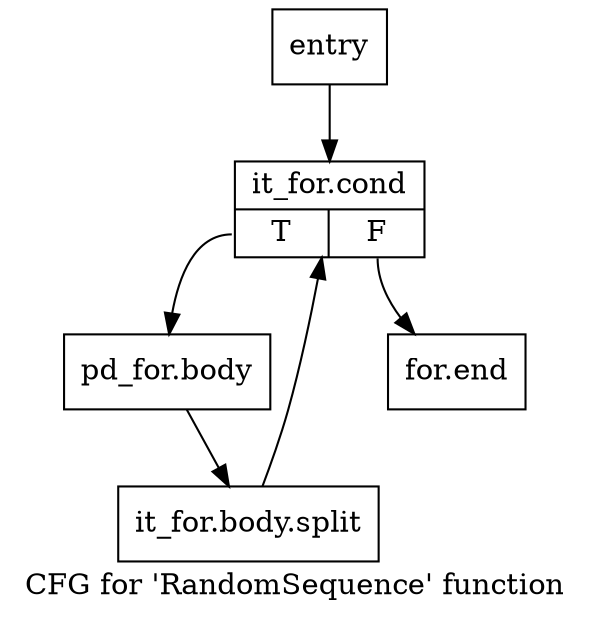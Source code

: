 digraph "CFG for 'RandomSequence' function" {
	label="CFG for 'RandomSequence' function";

	Node0x2de31a0 [shape=record,label="{entry}"];
	Node0x2de31a0 -> Node0x2de31f0;
	Node0x2de31f0 [shape=record,label="{it_for.cond|{<s0>T|<s1>F}}"];
	Node0x2de31f0:s0 -> Node0x2de3240;
	Node0x2de31f0:s1 -> Node0x2de3290;
	Node0x2de3240 [shape=record,label="{pd_for.body}"];
	Node0x2de3240 -> Node0x3728ee0;
	Node0x3728ee0 [shape=record,label="{it_for.body.split}"];
	Node0x3728ee0 -> Node0x2de31f0;
	Node0x2de3290 [shape=record,label="{for.end}"];
}
